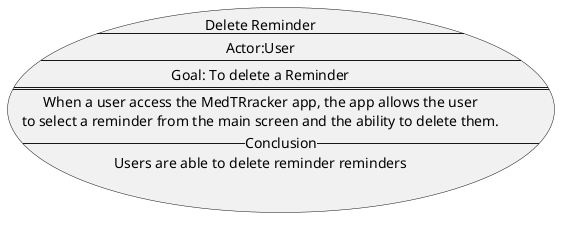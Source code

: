 @startuml
usecase UC01 as "Delete Reminder
--
Actor:User
--
Goal: To delete a Reminder
==
When a user access the MedTRracker app, the app allows the user
to select a reminder from the main screen and the ability to delete them.
--Conclusion--
Users are able to delete reminder reminders

"
@enduml